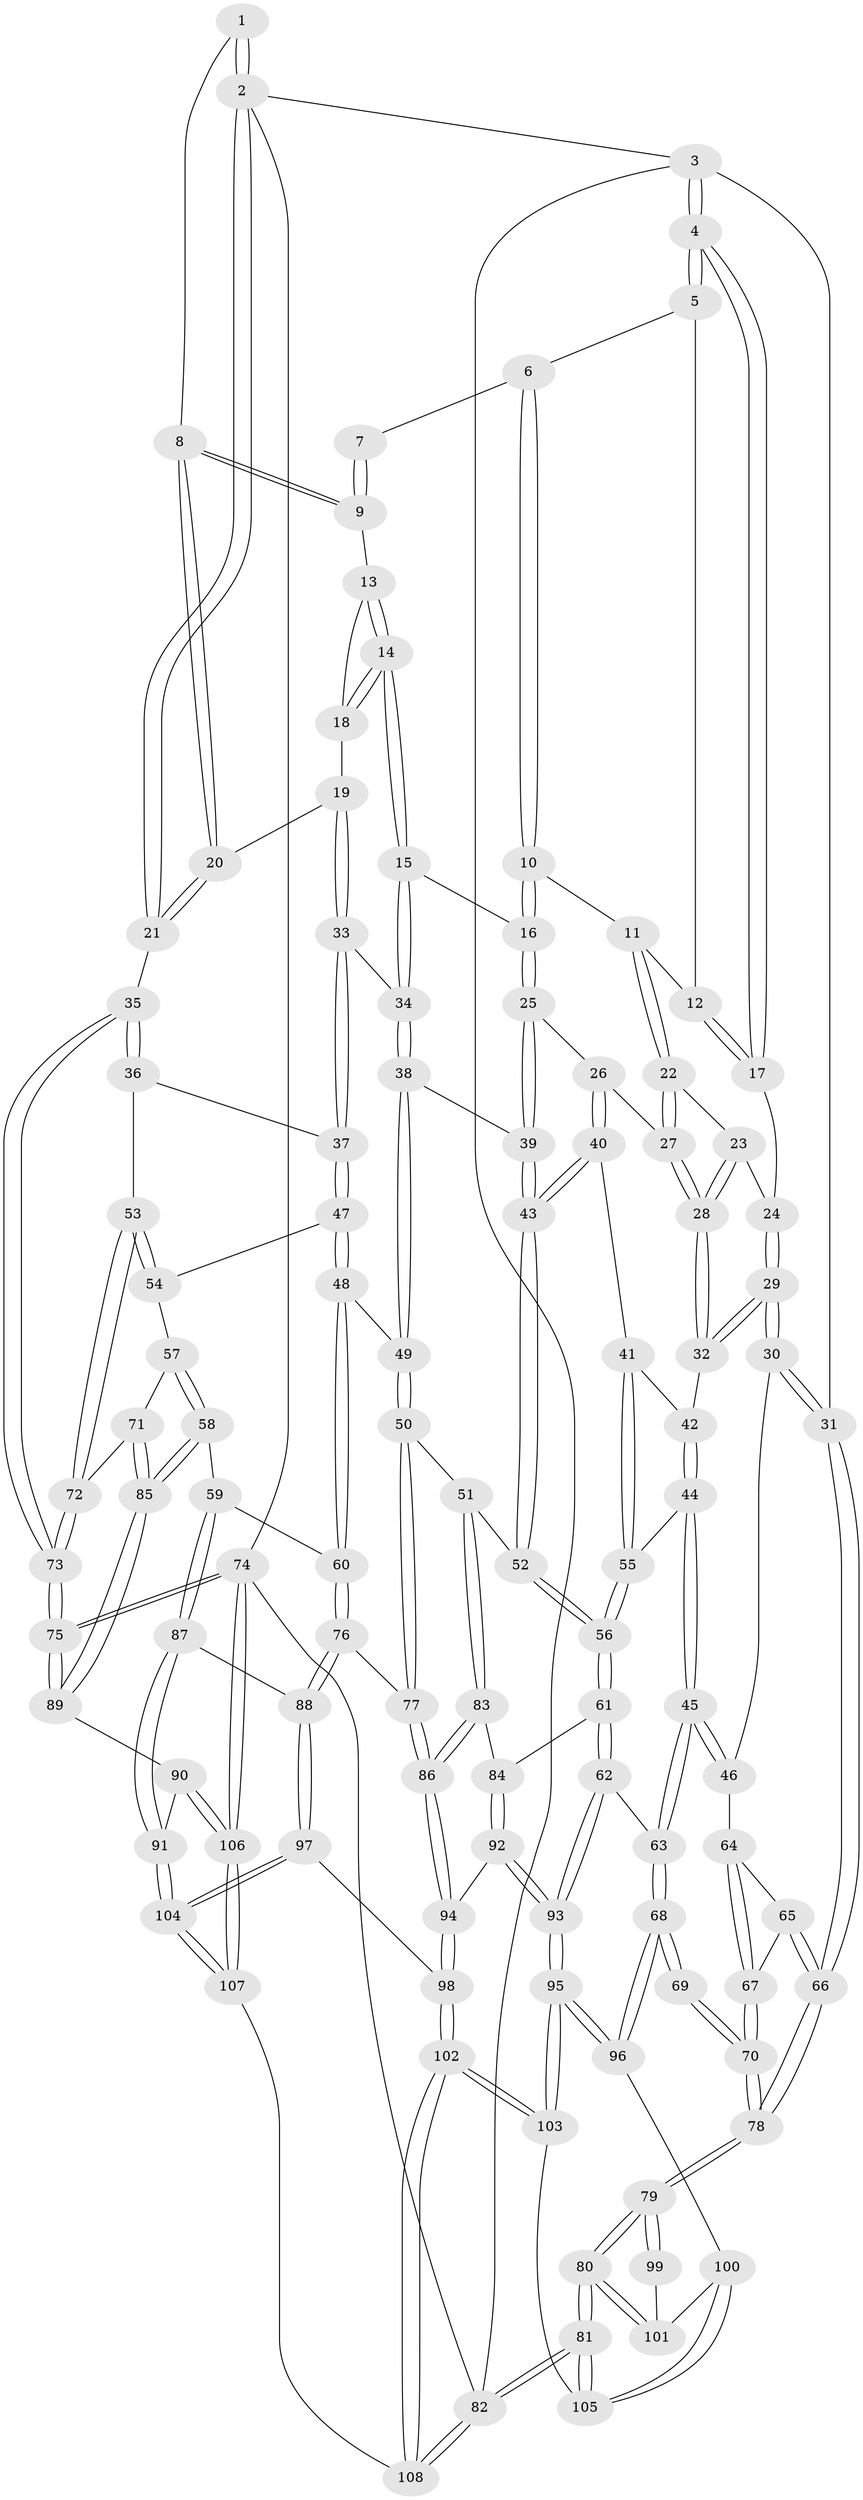 // Generated by graph-tools (version 1.1) at 2025/27/03/15/25 16:27:57]
// undirected, 108 vertices, 267 edges
graph export_dot {
graph [start="1"]
  node [color=gray90,style=filled];
  1 [pos="+0.7475869321218048+0"];
  2 [pos="+1+0"];
  3 [pos="+0+0"];
  4 [pos="+0+0"];
  5 [pos="+0.4050025924982702+0"];
  6 [pos="+0.5252665213865627+0"];
  7 [pos="+0.5578835857914067+0"];
  8 [pos="+0.8527988121046596+0.09055407532790402"];
  9 [pos="+0.6636643909114471+0.066570738305536"];
  10 [pos="+0.46474918611511234+0.12446719580301292"];
  11 [pos="+0.42279926221760267+0.14495246600825062"];
  12 [pos="+0.33172409423767973+0.08593631430545672"];
  13 [pos="+0.6637402452176104+0.08615300106332631"];
  14 [pos="+0.6506823395754089+0.1826840630053164"];
  15 [pos="+0.6504599645370717+0.1834901548748791"];
  16 [pos="+0.4824818047441618+0.14607226449734118"];
  17 [pos="+0.2487917892208397+0.15014125583934587"];
  18 [pos="+0.7855341906395165+0.1480453059681068"];
  19 [pos="+0.8801745645242407+0.15845550881875803"];
  20 [pos="+0.8921112081276863+0.13810356870520574"];
  21 [pos="+1+0"];
  22 [pos="+0.3951571938910858+0.17069160919191245"];
  23 [pos="+0.2598654584795504+0.16618386369560023"];
  24 [pos="+0.2530634733973357+0.16275400784671376"];
  25 [pos="+0.502107205935971+0.25935642673088"];
  26 [pos="+0.3943941869655257+0.2594187330239135"];
  27 [pos="+0.3867623052086552+0.2547992710737061"];
  28 [pos="+0.33451404691878334+0.2783030289270227"];
  29 [pos="+0.1693403318651628+0.2959840220974542"];
  30 [pos="+0.11275612302146895+0.33105576682289084"];
  31 [pos="+0+0.19041568253445645"];
  32 [pos="+0.316591449518715+0.3140402526425568"];
  33 [pos="+0.8388213434615588+0.28116426367195296"];
  34 [pos="+0.6562339258966368+0.21630330929451969"];
  35 [pos="+1+0.22484170579993426"];
  36 [pos="+0.9507296752865217+0.30384888170060126"];
  37 [pos="+0.8434026676701474+0.2994086070764272"];
  38 [pos="+0.5910817699972845+0.31018853994684964"];
  39 [pos="+0.5496553100895362+0.3194005998280455"];
  40 [pos="+0.4381500307943329+0.3671054381829053"];
  41 [pos="+0.36043430216070155+0.3846624148158747"];
  42 [pos="+0.31661974729917386+0.3141247087763703"];
  43 [pos="+0.5010076856881704+0.37899225998933517"];
  44 [pos="+0.23100169116796018+0.42145379298597735"];
  45 [pos="+0.2041309937687867+0.4279494050287559"];
  46 [pos="+0.12855341314413385+0.3652906051234495"];
  47 [pos="+0.8375139537997083+0.3298398009269314"];
  48 [pos="+0.7555817136557034+0.4256473796702765"];
  49 [pos="+0.7107452253535441+0.4263009124507037"];
  50 [pos="+0.6287851421847662+0.501860381219404"];
  51 [pos="+0.5310612126628693+0.4795912169599274"];
  52 [pos="+0.5019087032607757+0.39027933110907315"];
  53 [pos="+1+0.42868193261538096"];
  54 [pos="+0.8430866852513694+0.33528884296280953"];
  55 [pos="+0.34364852364364246+0.4197159564228928"];
  56 [pos="+0.3641587926717157+0.5096334610802632"];
  57 [pos="+0.9216352909214487+0.45958416579037337"];
  58 [pos="+0.8580161886727768+0.5219177362288577"];
  59 [pos="+0.7961602721240867+0.5024877006748467"];
  60 [pos="+0.7863755373788512+0.49113275626083486"];
  61 [pos="+0.36344540736936437+0.5251150325056557"];
  62 [pos="+0.31322986253709595+0.5648601394347307"];
  63 [pos="+0.2395280218544939+0.5789718067782149"];
  64 [pos="+0.11051579537735853+0.4188557930980767"];
  65 [pos="+0.024020378581826037+0.481582536612427"];
  66 [pos="+0+0.48127216462532674"];
  67 [pos="+0.09026713299066366+0.5129681427622484"];
  68 [pos="+0.19016077340649742+0.6324626368824142"];
  69 [pos="+0.1537981889548471+0.6238950325102125"];
  70 [pos="+0.09235702749443735+0.5854141037755457"];
  71 [pos="+1+0.4815083984775796"];
  72 [pos="+1+0.46104394857285697"];
  73 [pos="+1+0.46587502033581657"];
  74 [pos="+1+1"];
  75 [pos="+1+0.77998249714006"];
  76 [pos="+0.6529502336131556+0.6331594047907771"];
  77 [pos="+0.647660046382063+0.6305646829427353"];
  78 [pos="+0+0.5892875012719851"];
  79 [pos="+0+0.6897951983247577"];
  80 [pos="+0+0.7779298110037262"];
  81 [pos="+0+1"];
  82 [pos="+0+1"];
  83 [pos="+0.49168805767400836+0.5339477885725765"];
  84 [pos="+0.44708464097991973+0.5481530521186978"];
  85 [pos="+0.9143050616752109+0.5834297872389392"];
  86 [pos="+0.570496816618443+0.6512164799776712"];
  87 [pos="+0.7795178314295959+0.7008514911320229"];
  88 [pos="+0.7323011226564543+0.6990253192003255"];
  89 [pos="+0.9209960650140571+0.6795783703006465"];
  90 [pos="+0.8233909864090061+0.718822513317232"];
  91 [pos="+0.821290507822574+0.7187446142446708"];
  92 [pos="+0.4461226884156459+0.6773315764584336"];
  93 [pos="+0.40678494326857406+0.6965778376955608"];
  94 [pos="+0.5352854921456979+0.6874575839801217"];
  95 [pos="+0.3266653538511464+0.8366560703803269"];
  96 [pos="+0.21066756281853666+0.7072399944659746"];
  97 [pos="+0.617682704156392+0.8506151745693437"];
  98 [pos="+0.5555807261498871+0.8466794454564173"];
  99 [pos="+0.06726416742679811+0.6980194866561091"];
  100 [pos="+0.10114433752192875+0.7932725565284108"];
  101 [pos="+0.059181035155080414+0.7518365964492136"];
  102 [pos="+0.3560938897061893+0.9607286471643548"];
  103 [pos="+0.3507107266695685+0.9466971764756665"];
  104 [pos="+0.7373862102431462+0.9647550695382725"];
  105 [pos="+0.09105977367944841+0.8262211787850954"];
  106 [pos="+1+1"];
  107 [pos="+0.8795796898648384+1"];
  108 [pos="+0.3226781594566776+1"];
  1 -- 2;
  1 -- 2;
  1 -- 8;
  2 -- 3;
  2 -- 21;
  2 -- 21;
  2 -- 74;
  3 -- 4;
  3 -- 4;
  3 -- 31;
  3 -- 82;
  4 -- 5;
  4 -- 5;
  4 -- 17;
  4 -- 17;
  5 -- 6;
  5 -- 12;
  6 -- 7;
  6 -- 10;
  6 -- 10;
  7 -- 9;
  7 -- 9;
  8 -- 9;
  8 -- 9;
  8 -- 20;
  8 -- 20;
  9 -- 13;
  10 -- 11;
  10 -- 16;
  10 -- 16;
  11 -- 12;
  11 -- 22;
  11 -- 22;
  12 -- 17;
  12 -- 17;
  13 -- 14;
  13 -- 14;
  13 -- 18;
  14 -- 15;
  14 -- 15;
  14 -- 18;
  14 -- 18;
  15 -- 16;
  15 -- 34;
  15 -- 34;
  16 -- 25;
  16 -- 25;
  17 -- 24;
  18 -- 19;
  19 -- 20;
  19 -- 33;
  19 -- 33;
  20 -- 21;
  20 -- 21;
  21 -- 35;
  22 -- 23;
  22 -- 27;
  22 -- 27;
  23 -- 24;
  23 -- 28;
  23 -- 28;
  24 -- 29;
  24 -- 29;
  25 -- 26;
  25 -- 39;
  25 -- 39;
  26 -- 27;
  26 -- 40;
  26 -- 40;
  27 -- 28;
  27 -- 28;
  28 -- 32;
  28 -- 32;
  29 -- 30;
  29 -- 30;
  29 -- 32;
  29 -- 32;
  30 -- 31;
  30 -- 31;
  30 -- 46;
  31 -- 66;
  31 -- 66;
  32 -- 42;
  33 -- 34;
  33 -- 37;
  33 -- 37;
  34 -- 38;
  34 -- 38;
  35 -- 36;
  35 -- 36;
  35 -- 73;
  35 -- 73;
  36 -- 37;
  36 -- 53;
  37 -- 47;
  37 -- 47;
  38 -- 39;
  38 -- 49;
  38 -- 49;
  39 -- 43;
  39 -- 43;
  40 -- 41;
  40 -- 43;
  40 -- 43;
  41 -- 42;
  41 -- 55;
  41 -- 55;
  42 -- 44;
  42 -- 44;
  43 -- 52;
  43 -- 52;
  44 -- 45;
  44 -- 45;
  44 -- 55;
  45 -- 46;
  45 -- 46;
  45 -- 63;
  45 -- 63;
  46 -- 64;
  47 -- 48;
  47 -- 48;
  47 -- 54;
  48 -- 49;
  48 -- 60;
  48 -- 60;
  49 -- 50;
  49 -- 50;
  50 -- 51;
  50 -- 77;
  50 -- 77;
  51 -- 52;
  51 -- 83;
  51 -- 83;
  52 -- 56;
  52 -- 56;
  53 -- 54;
  53 -- 54;
  53 -- 72;
  53 -- 72;
  54 -- 57;
  55 -- 56;
  55 -- 56;
  56 -- 61;
  56 -- 61;
  57 -- 58;
  57 -- 58;
  57 -- 71;
  58 -- 59;
  58 -- 85;
  58 -- 85;
  59 -- 60;
  59 -- 87;
  59 -- 87;
  60 -- 76;
  60 -- 76;
  61 -- 62;
  61 -- 62;
  61 -- 84;
  62 -- 63;
  62 -- 93;
  62 -- 93;
  63 -- 68;
  63 -- 68;
  64 -- 65;
  64 -- 67;
  64 -- 67;
  65 -- 66;
  65 -- 66;
  65 -- 67;
  66 -- 78;
  66 -- 78;
  67 -- 70;
  67 -- 70;
  68 -- 69;
  68 -- 69;
  68 -- 96;
  68 -- 96;
  69 -- 70;
  69 -- 70;
  70 -- 78;
  70 -- 78;
  71 -- 72;
  71 -- 85;
  71 -- 85;
  72 -- 73;
  72 -- 73;
  73 -- 75;
  73 -- 75;
  74 -- 75;
  74 -- 75;
  74 -- 106;
  74 -- 106;
  74 -- 82;
  75 -- 89;
  75 -- 89;
  76 -- 77;
  76 -- 88;
  76 -- 88;
  77 -- 86;
  77 -- 86;
  78 -- 79;
  78 -- 79;
  79 -- 80;
  79 -- 80;
  79 -- 99;
  79 -- 99;
  80 -- 81;
  80 -- 81;
  80 -- 101;
  80 -- 101;
  81 -- 82;
  81 -- 82;
  81 -- 105;
  81 -- 105;
  82 -- 108;
  82 -- 108;
  83 -- 84;
  83 -- 86;
  83 -- 86;
  84 -- 92;
  84 -- 92;
  85 -- 89;
  85 -- 89;
  86 -- 94;
  86 -- 94;
  87 -- 88;
  87 -- 91;
  87 -- 91;
  88 -- 97;
  88 -- 97;
  89 -- 90;
  90 -- 91;
  90 -- 106;
  90 -- 106;
  91 -- 104;
  91 -- 104;
  92 -- 93;
  92 -- 93;
  92 -- 94;
  93 -- 95;
  93 -- 95;
  94 -- 98;
  94 -- 98;
  95 -- 96;
  95 -- 96;
  95 -- 103;
  95 -- 103;
  96 -- 100;
  97 -- 98;
  97 -- 104;
  97 -- 104;
  98 -- 102;
  98 -- 102;
  99 -- 101;
  100 -- 101;
  100 -- 105;
  100 -- 105;
  102 -- 103;
  102 -- 103;
  102 -- 108;
  102 -- 108;
  103 -- 105;
  104 -- 107;
  104 -- 107;
  106 -- 107;
  106 -- 107;
  107 -- 108;
}
